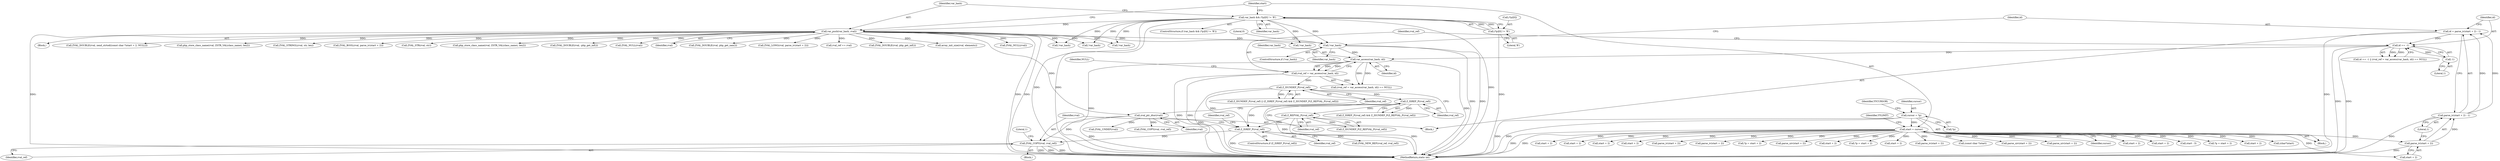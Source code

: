 digraph "0_php-src_20ce2fe8e3c211a42fee05a461a5881be9a8790e?w=1@pointer" {
"1002417" [label="(Call,ZVAL_COPY(rval, rval_ref))"];
"1002396" [label="(Call,zval_ptr_dtor(rval))"];
"1000141" [label="(Call,var_push(var_hash, rval))"];
"1000132" [label="(Call,var_hash && (*p)[0] != 'R')"];
"1000134" [label="(Call,(*p)[0] != 'R')"];
"1002414" [label="(Call,Z_ISREF_P(rval_ref))"];
"1002406" [label="(Call,Z_REFVAL_P(rval_ref))"];
"1002403" [label="(Call,Z_ISREF_P(rval_ref))"];
"1002400" [label="(Call,Z_ISUNDEF_P(rval_ref))"];
"1002387" [label="(Call,rval_ref = var_access(var_hash, id))"];
"1002389" [label="(Call,var_access(var_hash, id))"];
"1002368" [label="(Call,!var_hash)"];
"1002382" [label="(Call,id == -1)"];
"1002372" [label="(Call,id = parse_iv(start + 2) - 1)"];
"1002374" [label="(Call,parse_iv(start + 2) - 1)"];
"1002375" [label="(Call,parse_iv(start + 2))"];
"1000144" [label="(Call,start = cursor)"];
"1000120" [label="(Call,cursor = *p)"];
"1002384" [label="(Call,-1)"];
"1001907" [label="(Call,ZVAL_NULL(rval))"];
"1002375" [label="(Call,parse_iv(start + 2))"];
"1002226" [label="(Call,!var_hash)"];
"1000142" [label="(Identifier,var_hash)"];
"1000140" [label="(Block,)"];
"1001649" [label="(Call,ZVAL_DOUBLE(rval, zend_strtod((const char *)start + 2, NULL)))"];
"1002422" [label="(Call,ZVAL_NEW_REF(rval_ref, rval_ref))"];
"1000153" [label="(Identifier,YYLIMIT)"];
"1001864" [label="(Call,(char*)start)"];
"1002361" [label="(Block,)"];
"1002409" [label="(Call,ZVAL_UNDEF(rval))"];
"1000800" [label="(Call,php_store_class_name(rval, ZSTR_VAL(class_name), len2))"];
"1002373" [label="(Identifier,id)"];
"1001295" [label="(Call,start + 2)"];
"1002385" [label="(Literal,1)"];
"1002404" [label="(Identifier,rval_ref)"];
"1002392" [label="(Identifier,NULL)"];
"1000111" [label="(Block,)"];
"1001146" [label="(Call,start + 2)"];
"1002122" [label="(Call,start + 2)"];
"1002407" [label="(Identifier,rval_ref)"];
"1001359" [label="(Call,ZVAL_STRINGL(rval, str, len))"];
"1002119" [label="(Call,ZVAL_BOOL(rval, parse_iv(start + 2)))"];
"1000145" [label="(Identifier,start)"];
"1002372" [label="(Call,id = parse_iv(start + 2) - 1)"];
"1000905" [label="(Call,!var_hash)"];
"1002376" [label="(Call,start + 2)"];
"1002425" [label="(Call,ZVAL_COPY(rval, rval_ref))"];
"1000488" [label="(Call,start + 2)"];
"1000121" [label="(Identifier,cursor)"];
"1002371" [label="(Literal,0)"];
"1000141" [label="(Call,var_push(var_hash, rval))"];
"1002419" [label="(Identifier,rval_ref)"];
"1002389" [label="(Call,var_access(var_hash, id))"];
"1002368" [label="(Call,!var_hash)"];
"1001203" [label="(Call,ZVAL_STR(rval, str))"];
"1000135" [label="(Call,(*p)[0])"];
"1002367" [label="(ControlStructure,if (!var_hash))"];
"1002432" [label="(MethodReturn,static int)"];
"1002406" [label="(Call,Z_REFVAL_P(rval_ref))"];
"1000783" [label="(Call,php_store_class_name(rval, ZSTR_VAL(class_name), len2))"];
"1002387" [label="(Call,rval_ref = var_access(var_hash, id))"];
"1000999" [label="(Call,parse_iv(start + 2))"];
"1002417" [label="(Call,ZVAL_COPY(rval, rval_ref))"];
"1001008" [label="(Call,!var_hash)"];
"1000134" [label="(Call,(*p)[0] != 'R')"];
"1002401" [label="(Identifier,rval_ref)"];
"1002233" [label="(Call,parse_iv(start + 2))"];
"1002423" [label="(Identifier,rval_ref)"];
"1000470" [label="(Call,!var_hash)"];
"1000126" [label="(Identifier,YYCURSOR)"];
"1001308" [label="(Call,*p = start + 2)"];
"1001901" [label="(Call,ZVAL_DOUBLE(rval, -php_get_inf()))"];
"1001129" [label="(Call,parse_uiv(start + 2))"];
"1000132" [label="(Call,var_hash && (*p)[0] != 'R')"];
"1002135" [label="(Call,ZVAL_NULL(rval))"];
"1002382" [label="(Call,id == -1)"];
"1001130" [label="(Call,start + 2)"];
"1000143" [label="(Identifier,rval)"];
"1002383" [label="(Identifier,id)"];
"1002397" [label="(Identifier,rval)"];
"1002414" [label="(Call,Z_ISREF_P(rval_ref))"];
"1001871" [label="(Call,ZVAL_DOUBLE(rval, php_get_nan()))"];
"1002078" [label="(Call,ZVAL_LONG(rval, parse_iv(start + 2)))"];
"1001143" [label="(Call,*p = start + 2)"];
"1002405" [label="(Call,Z_ISUNDEF_P(Z_REFVAL_P(rval_ref)))"];
"1001311" [label="(Call,start + 2)"];
"1002391" [label="(Identifier,id)"];
"1002121" [label="(Call,parse_iv(start + 2))"];
"1002381" [label="(Call,id == -1 || (rval_ref = var_access(var_hash, id)) == NULL)"];
"1002402" [label="(Call,Z_ISREF_P(rval_ref) && Z_ISUNDEF_P(Z_REFVAL_P(rval_ref)))"];
"1002255" [label="(Call,rval_ref == rval)"];
"1000122" [label="(Call,*p)"];
"1001653" [label="(Call,(const char *)start)"];
"1002384" [label="(Call,-1)"];
"1002429" [label="(Literal,1)"];
"1001294" [label="(Call,parse_uiv(start + 2))"];
"1002416" [label="(Block,)"];
"1000487" [label="(Call,parse_uiv(start + 2))"];
"1000146" [label="(Identifier,cursor)"];
"1000144" [label="(Call,start = cursor)"];
"1002415" [label="(Identifier,rval_ref)"];
"1002234" [label="(Call,start + 2)"];
"1001886" [label="(Call,ZVAL_DOUBLE(rval, php_get_inf()))"];
"1002369" [label="(Identifier,var_hash)"];
"1002399" [label="(Call,Z_ISUNDEF_P(rval_ref) || (Z_ISREF_P(rval_ref) && Z_ISUNDEF_P(Z_REFVAL_P(rval_ref))))"];
"1002403" [label="(Call,Z_ISREF_P(rval_ref))"];
"1002400" [label="(Call,Z_ISUNDEF_P(rval_ref))"];
"1000508" [label="(Call,start + 2)"];
"1002009" [label="(Call,start - 3)"];
"1002418" [label="(Identifier,rval)"];
"1000131" [label="(ControlStructure,if (var_hash && (*p)[0] != 'R'))"];
"1000133" [label="(Identifier,var_hash)"];
"1002379" [label="(Literal,1)"];
"1002413" [label="(ControlStructure,if (Z_ISREF_P(rval_ref)))"];
"1002390" [label="(Identifier,var_hash)"];
"1001019" [label="(Call,array_init_size(rval, elements))"];
"1000139" [label="(Literal,'R')"];
"1002386" [label="(Call,(rval_ref = var_access(var_hash, id)) == NULL)"];
"1000120" [label="(Call,cursor = *p)"];
"1002396" [label="(Call,zval_ptr_dtor(rval))"];
"1002388" [label="(Identifier,rval_ref)"];
"1000505" [label="(Call,*p = start + 2)"];
"1002374" [label="(Call,parse_iv(start + 2) - 1)"];
"1001000" [label="(Call,start + 2)"];
"1002417" -> "1002416"  [label="AST: "];
"1002417" -> "1002419"  [label="CFG: "];
"1002418" -> "1002417"  [label="AST: "];
"1002419" -> "1002417"  [label="AST: "];
"1002429" -> "1002417"  [label="CFG: "];
"1002417" -> "1002432"  [label="DDG: "];
"1002417" -> "1002432"  [label="DDG: "];
"1002417" -> "1002432"  [label="DDG: "];
"1002396" -> "1002417"  [label="DDG: "];
"1002414" -> "1002417"  [label="DDG: "];
"1002396" -> "1002361"  [label="AST: "];
"1002396" -> "1002397"  [label="CFG: "];
"1002397" -> "1002396"  [label="AST: "];
"1002401" -> "1002396"  [label="CFG: "];
"1002396" -> "1002432"  [label="DDG: "];
"1000141" -> "1002396"  [label="DDG: "];
"1002396" -> "1002409"  [label="DDG: "];
"1002396" -> "1002425"  [label="DDG: "];
"1000141" -> "1000140"  [label="AST: "];
"1000141" -> "1000143"  [label="CFG: "];
"1000142" -> "1000141"  [label="AST: "];
"1000143" -> "1000141"  [label="AST: "];
"1000145" -> "1000141"  [label="CFG: "];
"1000141" -> "1002432"  [label="DDG: "];
"1000141" -> "1002432"  [label="DDG: "];
"1000141" -> "1002432"  [label="DDG: "];
"1000132" -> "1000141"  [label="DDG: "];
"1000141" -> "1000470"  [label="DDG: "];
"1000141" -> "1000783"  [label="DDG: "];
"1000141" -> "1000800"  [label="DDG: "];
"1000141" -> "1000905"  [label="DDG: "];
"1000141" -> "1001008"  [label="DDG: "];
"1000141" -> "1001019"  [label="DDG: "];
"1000141" -> "1001203"  [label="DDG: "];
"1000141" -> "1001359"  [label="DDG: "];
"1000141" -> "1001649"  [label="DDG: "];
"1000141" -> "1001871"  [label="DDG: "];
"1000141" -> "1001886"  [label="DDG: "];
"1000141" -> "1001901"  [label="DDG: "];
"1000141" -> "1001907"  [label="DDG: "];
"1000141" -> "1002078"  [label="DDG: "];
"1000141" -> "1002119"  [label="DDG: "];
"1000141" -> "1002135"  [label="DDG: "];
"1000141" -> "1002226"  [label="DDG: "];
"1000141" -> "1002255"  [label="DDG: "];
"1000141" -> "1002368"  [label="DDG: "];
"1000132" -> "1000131"  [label="AST: "];
"1000132" -> "1000133"  [label="CFG: "];
"1000132" -> "1000134"  [label="CFG: "];
"1000133" -> "1000132"  [label="AST: "];
"1000134" -> "1000132"  [label="AST: "];
"1000142" -> "1000132"  [label="CFG: "];
"1000145" -> "1000132"  [label="CFG: "];
"1000132" -> "1002432"  [label="DDG: "];
"1000132" -> "1002432"  [label="DDG: "];
"1000132" -> "1002432"  [label="DDG: "];
"1000134" -> "1000132"  [label="DDG: "];
"1000134" -> "1000132"  [label="DDG: "];
"1000132" -> "1000470"  [label="DDG: "];
"1000132" -> "1000905"  [label="DDG: "];
"1000132" -> "1001008"  [label="DDG: "];
"1000132" -> "1002226"  [label="DDG: "];
"1000132" -> "1002368"  [label="DDG: "];
"1000134" -> "1000139"  [label="CFG: "];
"1000135" -> "1000134"  [label="AST: "];
"1000139" -> "1000134"  [label="AST: "];
"1000134" -> "1002432"  [label="DDG: "];
"1002414" -> "1002413"  [label="AST: "];
"1002414" -> "1002415"  [label="CFG: "];
"1002415" -> "1002414"  [label="AST: "];
"1002418" -> "1002414"  [label="CFG: "];
"1002423" -> "1002414"  [label="CFG: "];
"1002414" -> "1002432"  [label="DDG: "];
"1002406" -> "1002414"  [label="DDG: "];
"1002400" -> "1002414"  [label="DDG: "];
"1002403" -> "1002414"  [label="DDG: "];
"1002414" -> "1002422"  [label="DDG: "];
"1002406" -> "1002405"  [label="AST: "];
"1002406" -> "1002407"  [label="CFG: "];
"1002407" -> "1002406"  [label="AST: "];
"1002405" -> "1002406"  [label="CFG: "];
"1002406" -> "1002432"  [label="DDG: "];
"1002406" -> "1002405"  [label="DDG: "];
"1002403" -> "1002406"  [label="DDG: "];
"1002403" -> "1002402"  [label="AST: "];
"1002403" -> "1002404"  [label="CFG: "];
"1002404" -> "1002403"  [label="AST: "];
"1002407" -> "1002403"  [label="CFG: "];
"1002402" -> "1002403"  [label="CFG: "];
"1002403" -> "1002432"  [label="DDG: "];
"1002403" -> "1002402"  [label="DDG: "];
"1002400" -> "1002403"  [label="DDG: "];
"1002400" -> "1002399"  [label="AST: "];
"1002400" -> "1002401"  [label="CFG: "];
"1002401" -> "1002400"  [label="AST: "];
"1002404" -> "1002400"  [label="CFG: "];
"1002399" -> "1002400"  [label="CFG: "];
"1002400" -> "1002432"  [label="DDG: "];
"1002400" -> "1002399"  [label="DDG: "];
"1002387" -> "1002400"  [label="DDG: "];
"1002387" -> "1002386"  [label="AST: "];
"1002387" -> "1002389"  [label="CFG: "];
"1002388" -> "1002387"  [label="AST: "];
"1002389" -> "1002387"  [label="AST: "];
"1002392" -> "1002387"  [label="CFG: "];
"1002387" -> "1002432"  [label="DDG: "];
"1002387" -> "1002432"  [label="DDG: "];
"1002387" -> "1002386"  [label="DDG: "];
"1002389" -> "1002387"  [label="DDG: "];
"1002389" -> "1002387"  [label="DDG: "];
"1002389" -> "1002391"  [label="CFG: "];
"1002390" -> "1002389"  [label="AST: "];
"1002391" -> "1002389"  [label="AST: "];
"1002389" -> "1002432"  [label="DDG: "];
"1002389" -> "1002432"  [label="DDG: "];
"1002389" -> "1002386"  [label="DDG: "];
"1002389" -> "1002386"  [label="DDG: "];
"1002368" -> "1002389"  [label="DDG: "];
"1002382" -> "1002389"  [label="DDG: "];
"1002368" -> "1002367"  [label="AST: "];
"1002368" -> "1002369"  [label="CFG: "];
"1002369" -> "1002368"  [label="AST: "];
"1002371" -> "1002368"  [label="CFG: "];
"1002373" -> "1002368"  [label="CFG: "];
"1002368" -> "1002432"  [label="DDG: "];
"1002368" -> "1002432"  [label="DDG: "];
"1002382" -> "1002381"  [label="AST: "];
"1002382" -> "1002384"  [label="CFG: "];
"1002383" -> "1002382"  [label="AST: "];
"1002384" -> "1002382"  [label="AST: "];
"1002388" -> "1002382"  [label="CFG: "];
"1002381" -> "1002382"  [label="CFG: "];
"1002382" -> "1002432"  [label="DDG: "];
"1002382" -> "1002432"  [label="DDG: "];
"1002382" -> "1002381"  [label="DDG: "];
"1002382" -> "1002381"  [label="DDG: "];
"1002372" -> "1002382"  [label="DDG: "];
"1002384" -> "1002382"  [label="DDG: "];
"1002372" -> "1002361"  [label="AST: "];
"1002372" -> "1002374"  [label="CFG: "];
"1002373" -> "1002372"  [label="AST: "];
"1002374" -> "1002372"  [label="AST: "];
"1002383" -> "1002372"  [label="CFG: "];
"1002372" -> "1002432"  [label="DDG: "];
"1002374" -> "1002372"  [label="DDG: "];
"1002374" -> "1002372"  [label="DDG: "];
"1002374" -> "1002379"  [label="CFG: "];
"1002375" -> "1002374"  [label="AST: "];
"1002379" -> "1002374"  [label="AST: "];
"1002374" -> "1002432"  [label="DDG: "];
"1002375" -> "1002374"  [label="DDG: "];
"1002375" -> "1002376"  [label="CFG: "];
"1002376" -> "1002375"  [label="AST: "];
"1002379" -> "1002375"  [label="CFG: "];
"1002375" -> "1002432"  [label="DDG: "];
"1000144" -> "1002375"  [label="DDG: "];
"1000144" -> "1000111"  [label="AST: "];
"1000144" -> "1000146"  [label="CFG: "];
"1000145" -> "1000144"  [label="AST: "];
"1000146" -> "1000144"  [label="AST: "];
"1000153" -> "1000144"  [label="CFG: "];
"1000144" -> "1002432"  [label="DDG: "];
"1000144" -> "1002432"  [label="DDG: "];
"1000120" -> "1000144"  [label="DDG: "];
"1000144" -> "1000487"  [label="DDG: "];
"1000144" -> "1000488"  [label="DDG: "];
"1000144" -> "1000505"  [label="DDG: "];
"1000144" -> "1000508"  [label="DDG: "];
"1000144" -> "1000999"  [label="DDG: "];
"1000144" -> "1001000"  [label="DDG: "];
"1000144" -> "1001129"  [label="DDG: "];
"1000144" -> "1001130"  [label="DDG: "];
"1000144" -> "1001143"  [label="DDG: "];
"1000144" -> "1001146"  [label="DDG: "];
"1000144" -> "1001294"  [label="DDG: "];
"1000144" -> "1001295"  [label="DDG: "];
"1000144" -> "1001308"  [label="DDG: "];
"1000144" -> "1001311"  [label="DDG: "];
"1000144" -> "1001653"  [label="DDG: "];
"1000144" -> "1001864"  [label="DDG: "];
"1000144" -> "1002009"  [label="DDG: "];
"1000144" -> "1002121"  [label="DDG: "];
"1000144" -> "1002122"  [label="DDG: "];
"1000144" -> "1002233"  [label="DDG: "];
"1000144" -> "1002234"  [label="DDG: "];
"1000144" -> "1002376"  [label="DDG: "];
"1000120" -> "1000111"  [label="AST: "];
"1000120" -> "1000122"  [label="CFG: "];
"1000121" -> "1000120"  [label="AST: "];
"1000122" -> "1000120"  [label="AST: "];
"1000126" -> "1000120"  [label="CFG: "];
"1000120" -> "1002432"  [label="DDG: "];
"1000120" -> "1002432"  [label="DDG: "];
"1002384" -> "1002385"  [label="CFG: "];
"1002385" -> "1002384"  [label="AST: "];
}
